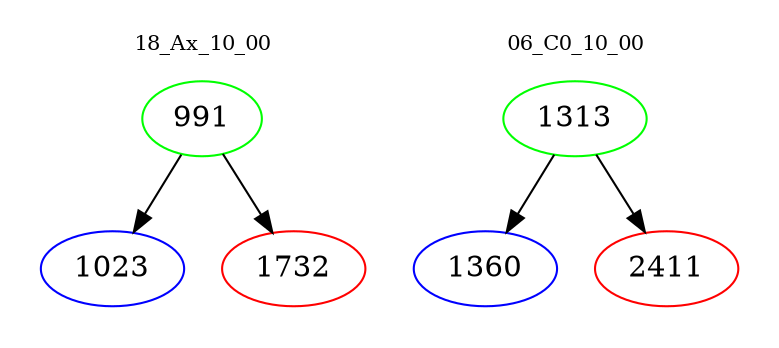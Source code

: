 digraph{
subgraph cluster_0 {
color = white
label = "18_Ax_10_00";
fontsize=10;
T0_991 [label="991", color="green"]
T0_991 -> T0_1023 [color="black"]
T0_1023 [label="1023", color="blue"]
T0_991 -> T0_1732 [color="black"]
T0_1732 [label="1732", color="red"]
}
subgraph cluster_1 {
color = white
label = "06_C0_10_00";
fontsize=10;
T1_1313 [label="1313", color="green"]
T1_1313 -> T1_1360 [color="black"]
T1_1360 [label="1360", color="blue"]
T1_1313 -> T1_2411 [color="black"]
T1_2411 [label="2411", color="red"]
}
}
